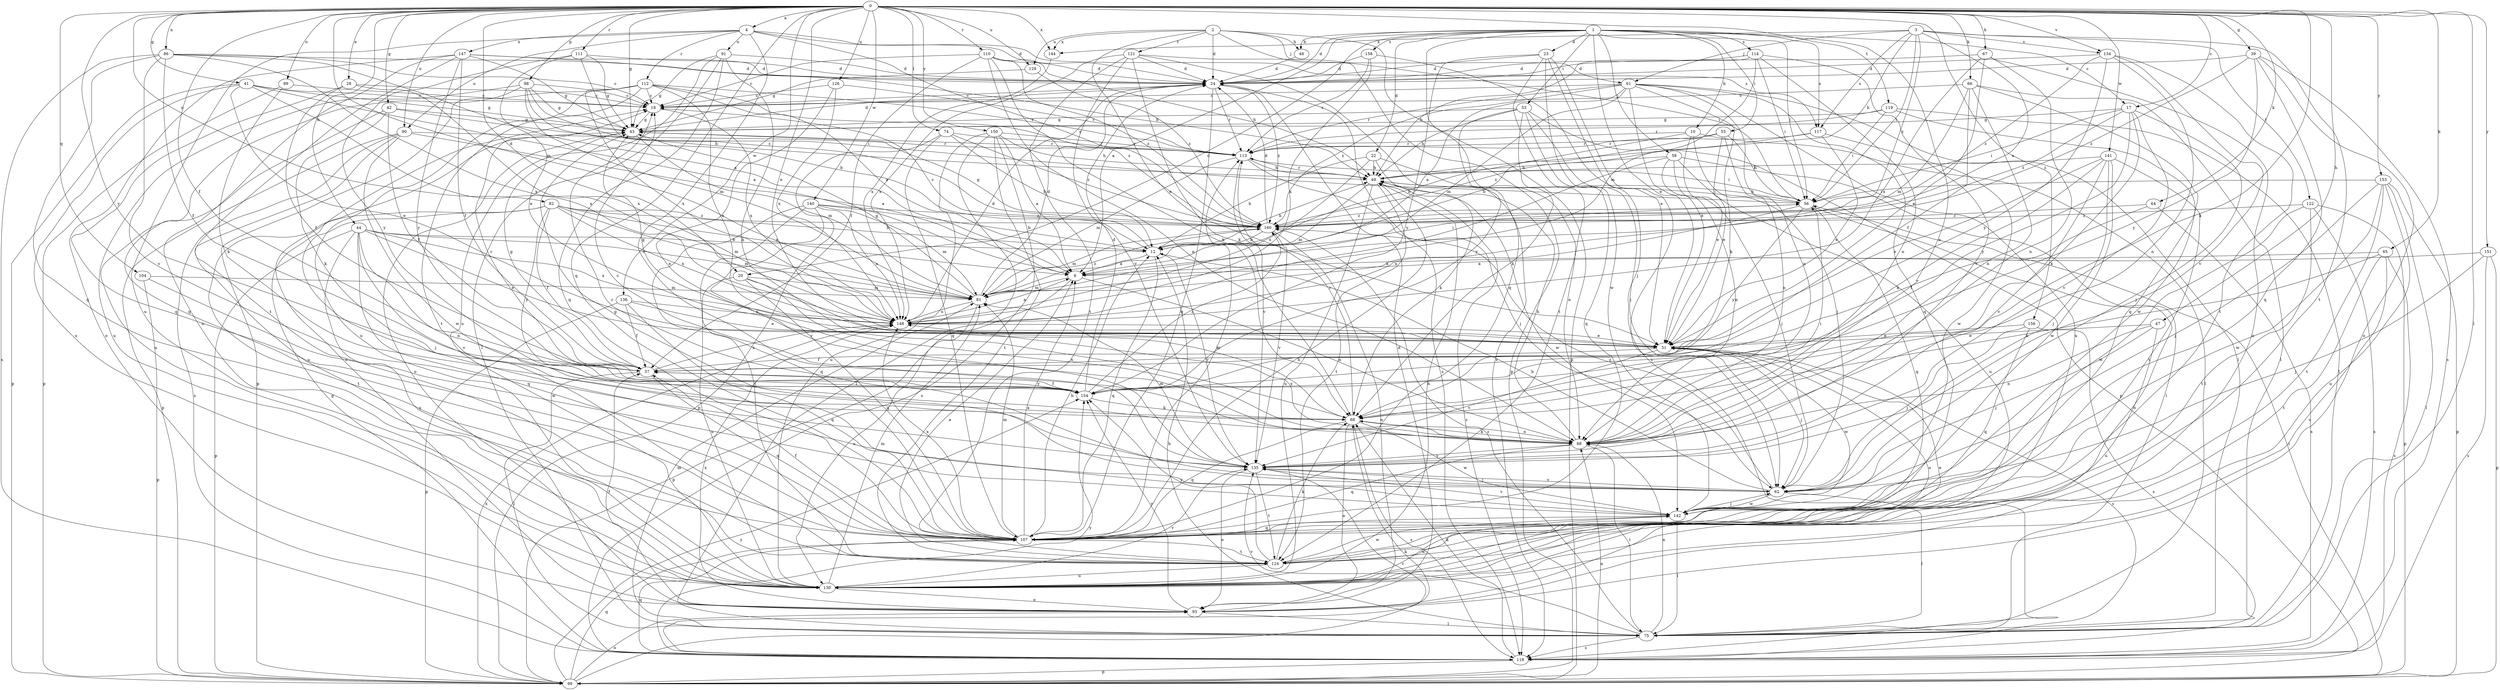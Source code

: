 strict digraph  {
0;
1;
2;
3;
4;
6;
10;
12;
17;
18;
20;
22;
23;
24;
28;
31;
37;
39;
41;
42;
43;
44;
47;
48;
49;
53;
55;
56;
58;
61;
62;
64;
65;
66;
67;
68;
74;
75;
81;
82;
86;
88;
89;
90;
91;
93;
98;
99;
104;
107;
110;
111;
112;
113;
114;
117;
118;
119;
121;
122;
124;
126;
129;
130;
134;
135;
136;
140;
141;
142;
144;
147;
148;
150;
151;
153;
154;
156;
158;
160;
0 -> 4  [label=a];
0 -> 17  [label=c];
0 -> 20  [label=d];
0 -> 28  [label=e];
0 -> 31  [label=e];
0 -> 37  [label=f];
0 -> 39  [label=g];
0 -> 41  [label=g];
0 -> 42  [label=g];
0 -> 43  [label=g];
0 -> 44  [label=h];
0 -> 47  [label=h];
0 -> 64  [label=k];
0 -> 65  [label=k];
0 -> 66  [label=k];
0 -> 67  [label=k];
0 -> 68  [label=k];
0 -> 74  [label=l];
0 -> 75  [label=l];
0 -> 81  [label=m];
0 -> 82  [label=n];
0 -> 86  [label=n];
0 -> 89  [label=o];
0 -> 90  [label=o];
0 -> 98  [label=p];
0 -> 104  [label=q];
0 -> 107  [label=q];
0 -> 110  [label=r];
0 -> 111  [label=r];
0 -> 119  [label=t];
0 -> 126  [label=u];
0 -> 129  [label=u];
0 -> 134  [label=v];
0 -> 136  [label=w];
0 -> 140  [label=w];
0 -> 141  [label=w];
0 -> 144  [label=x];
0 -> 150  [label=y];
0 -> 151  [label=y];
0 -> 153  [label=y];
0 -> 154  [label=y];
0 -> 156  [label=z];
1 -> 6  [label=a];
1 -> 10  [label=b];
1 -> 17  [label=c];
1 -> 20  [label=d];
1 -> 22  [label=d];
1 -> 23  [label=d];
1 -> 24  [label=d];
1 -> 31  [label=e];
1 -> 48  [label=h];
1 -> 53  [label=i];
1 -> 55  [label=i];
1 -> 56  [label=i];
1 -> 58  [label=j];
1 -> 88  [label=n];
1 -> 107  [label=q];
1 -> 114  [label=s];
1 -> 117  [label=s];
1 -> 158  [label=z];
2 -> 24  [label=d];
2 -> 31  [label=e];
2 -> 48  [label=h];
2 -> 56  [label=i];
2 -> 61  [label=j];
2 -> 99  [label=p];
2 -> 121  [label=t];
2 -> 129  [label=u];
2 -> 144  [label=x];
3 -> 6  [label=a];
3 -> 49  [label=h];
3 -> 56  [label=i];
3 -> 61  [label=j];
3 -> 117  [label=s];
3 -> 122  [label=t];
3 -> 124  [label=t];
3 -> 134  [label=v];
3 -> 144  [label=x];
3 -> 160  [label=z];
4 -> 24  [label=d];
4 -> 90  [label=o];
4 -> 91  [label=o];
4 -> 112  [label=r];
4 -> 117  [label=s];
4 -> 130  [label=u];
4 -> 135  [label=v];
4 -> 147  [label=x];
4 -> 160  [label=z];
6 -> 81  [label=m];
6 -> 88  [label=n];
6 -> 99  [label=p];
10 -> 12  [label=b];
10 -> 31  [label=e];
10 -> 62  [label=j];
10 -> 75  [label=l];
10 -> 113  [label=r];
12 -> 6  [label=a];
12 -> 18  [label=c];
12 -> 49  [label=h];
12 -> 56  [label=i];
12 -> 107  [label=q];
12 -> 135  [label=v];
17 -> 43  [label=g];
17 -> 56  [label=i];
17 -> 62  [label=j];
17 -> 68  [label=k];
17 -> 135  [label=v];
17 -> 154  [label=y];
17 -> 160  [label=z];
18 -> 43  [label=g];
18 -> 148  [label=x];
20 -> 68  [label=k];
20 -> 81  [label=m];
20 -> 88  [label=n];
20 -> 107  [label=q];
20 -> 130  [label=u];
22 -> 12  [label=b];
22 -> 49  [label=h];
22 -> 68  [label=k];
22 -> 88  [label=n];
22 -> 148  [label=x];
23 -> 24  [label=d];
23 -> 62  [label=j];
23 -> 118  [label=s];
23 -> 124  [label=t];
23 -> 142  [label=w];
23 -> 154  [label=y];
24 -> 18  [label=c];
24 -> 107  [label=q];
24 -> 113  [label=r];
24 -> 118  [label=s];
24 -> 160  [label=z];
28 -> 18  [label=c];
28 -> 37  [label=f];
28 -> 107  [label=q];
28 -> 148  [label=x];
31 -> 37  [label=f];
31 -> 43  [label=g];
31 -> 62  [label=j];
31 -> 118  [label=s];
31 -> 130  [label=u];
31 -> 135  [label=v];
31 -> 142  [label=w];
37 -> 43  [label=g];
37 -> 75  [label=l];
37 -> 107  [label=q];
37 -> 148  [label=x];
37 -> 154  [label=y];
39 -> 24  [label=d];
39 -> 93  [label=o];
39 -> 107  [label=q];
39 -> 118  [label=s];
39 -> 154  [label=y];
39 -> 160  [label=z];
41 -> 6  [label=a];
41 -> 18  [label=c];
41 -> 31  [label=e];
41 -> 43  [label=g];
41 -> 99  [label=p];
41 -> 130  [label=u];
41 -> 148  [label=x];
42 -> 37  [label=f];
42 -> 43  [label=g];
42 -> 49  [label=h];
42 -> 68  [label=k];
42 -> 130  [label=u];
43 -> 24  [label=d];
43 -> 81  [label=m];
43 -> 93  [label=o];
43 -> 113  [label=r];
44 -> 12  [label=b];
44 -> 31  [label=e];
44 -> 81  [label=m];
44 -> 88  [label=n];
44 -> 99  [label=p];
44 -> 107  [label=q];
44 -> 130  [label=u];
44 -> 135  [label=v];
44 -> 148  [label=x];
47 -> 31  [label=e];
47 -> 62  [label=j];
47 -> 88  [label=n];
47 -> 130  [label=u];
48 -> 24  [label=d];
49 -> 56  [label=i];
49 -> 81  [label=m];
49 -> 113  [label=r];
49 -> 118  [label=s];
49 -> 124  [label=t];
49 -> 130  [label=u];
49 -> 142  [label=w];
53 -> 43  [label=g];
53 -> 49  [label=h];
53 -> 62  [label=j];
53 -> 68  [label=k];
53 -> 99  [label=p];
53 -> 107  [label=q];
53 -> 154  [label=y];
55 -> 12  [label=b];
55 -> 31  [label=e];
55 -> 56  [label=i];
55 -> 88  [label=n];
55 -> 113  [label=r];
56 -> 49  [label=h];
56 -> 93  [label=o];
56 -> 107  [label=q];
56 -> 148  [label=x];
56 -> 154  [label=y];
56 -> 160  [label=z];
58 -> 49  [label=h];
58 -> 62  [label=j];
58 -> 75  [label=l];
58 -> 88  [label=n];
58 -> 130  [label=u];
58 -> 148  [label=x];
61 -> 6  [label=a];
61 -> 18  [label=c];
61 -> 31  [label=e];
61 -> 68  [label=k];
61 -> 75  [label=l];
61 -> 81  [label=m];
61 -> 88  [label=n];
61 -> 107  [label=q];
61 -> 113  [label=r];
61 -> 130  [label=u];
61 -> 160  [label=z];
62 -> 12  [label=b];
62 -> 18  [label=c];
62 -> 43  [label=g];
62 -> 75  [label=l];
62 -> 135  [label=v];
62 -> 142  [label=w];
62 -> 160  [label=z];
64 -> 37  [label=f];
64 -> 118  [label=s];
64 -> 160  [label=z];
65 -> 6  [label=a];
65 -> 68  [label=k];
65 -> 118  [label=s];
65 -> 124  [label=t];
65 -> 130  [label=u];
66 -> 18  [label=c];
66 -> 37  [label=f];
66 -> 75  [label=l];
66 -> 81  [label=m];
66 -> 88  [label=n];
66 -> 107  [label=q];
67 -> 24  [label=d];
67 -> 31  [label=e];
67 -> 88  [label=n];
67 -> 93  [label=o];
67 -> 148  [label=x];
68 -> 88  [label=n];
68 -> 93  [label=o];
68 -> 107  [label=q];
68 -> 113  [label=r];
68 -> 118  [label=s];
68 -> 142  [label=w];
74 -> 12  [label=b];
74 -> 99  [label=p];
74 -> 107  [label=q];
74 -> 113  [label=r];
74 -> 160  [label=z];
75 -> 12  [label=b];
75 -> 81  [label=m];
75 -> 88  [label=n];
75 -> 118  [label=s];
75 -> 135  [label=v];
75 -> 160  [label=z];
81 -> 24  [label=d];
81 -> 43  [label=g];
81 -> 130  [label=u];
81 -> 148  [label=x];
81 -> 160  [label=z];
82 -> 6  [label=a];
82 -> 12  [label=b];
82 -> 37  [label=f];
82 -> 62  [label=j];
82 -> 81  [label=m];
82 -> 124  [label=t];
82 -> 148  [label=x];
82 -> 154  [label=y];
82 -> 160  [label=z];
86 -> 6  [label=a];
86 -> 18  [label=c];
86 -> 24  [label=d];
86 -> 37  [label=f];
86 -> 107  [label=q];
86 -> 118  [label=s];
86 -> 135  [label=v];
86 -> 148  [label=x];
88 -> 18  [label=c];
88 -> 49  [label=h];
88 -> 56  [label=i];
88 -> 68  [label=k];
88 -> 75  [label=l];
88 -> 107  [label=q];
88 -> 135  [label=v];
88 -> 148  [label=x];
89 -> 18  [label=c];
89 -> 68  [label=k];
89 -> 99  [label=p];
90 -> 6  [label=a];
90 -> 99  [label=p];
90 -> 113  [label=r];
90 -> 118  [label=s];
90 -> 130  [label=u];
90 -> 142  [label=w];
91 -> 24  [label=d];
91 -> 43  [label=g];
91 -> 68  [label=k];
91 -> 75  [label=l];
91 -> 107  [label=q];
91 -> 130  [label=u];
93 -> 18  [label=c];
93 -> 24  [label=d];
93 -> 37  [label=f];
93 -> 75  [label=l];
93 -> 148  [label=x];
93 -> 154  [label=y];
98 -> 12  [label=b];
98 -> 18  [label=c];
98 -> 43  [label=g];
98 -> 56  [label=i];
98 -> 81  [label=m];
98 -> 107  [label=q];
98 -> 130  [label=u];
99 -> 56  [label=i];
99 -> 68  [label=k];
99 -> 88  [label=n];
99 -> 93  [label=o];
99 -> 107  [label=q];
99 -> 148  [label=x];
99 -> 154  [label=y];
104 -> 81  [label=m];
104 -> 99  [label=p];
104 -> 142  [label=w];
107 -> 6  [label=a];
107 -> 12  [label=b];
107 -> 37  [label=f];
107 -> 49  [label=h];
107 -> 81  [label=m];
107 -> 113  [label=r];
107 -> 124  [label=t];
107 -> 148  [label=x];
110 -> 18  [label=c];
110 -> 24  [label=d];
110 -> 37  [label=f];
110 -> 49  [label=h];
110 -> 68  [label=k];
110 -> 88  [label=n];
110 -> 160  [label=z];
111 -> 24  [label=d];
111 -> 31  [label=e];
111 -> 43  [label=g];
111 -> 154  [label=y];
111 -> 160  [label=z];
112 -> 6  [label=a];
112 -> 18  [label=c];
112 -> 31  [label=e];
112 -> 99  [label=p];
112 -> 113  [label=r];
112 -> 124  [label=t];
112 -> 130  [label=u];
112 -> 148  [label=x];
112 -> 160  [label=z];
113 -> 49  [label=h];
113 -> 56  [label=i];
113 -> 62  [label=j];
113 -> 81  [label=m];
113 -> 135  [label=v];
114 -> 24  [label=d];
114 -> 49  [label=h];
114 -> 56  [label=i];
114 -> 81  [label=m];
114 -> 88  [label=n];
114 -> 135  [label=v];
117 -> 31  [label=e];
117 -> 113  [label=r];
117 -> 142  [label=w];
117 -> 160  [label=z];
118 -> 43  [label=g];
118 -> 68  [label=k];
118 -> 99  [label=p];
118 -> 107  [label=q];
118 -> 135  [label=v];
118 -> 154  [label=y];
119 -> 43  [label=g];
119 -> 56  [label=i];
119 -> 75  [label=l];
119 -> 113  [label=r];
119 -> 142  [label=w];
121 -> 24  [label=d];
121 -> 68  [label=k];
121 -> 99  [label=p];
121 -> 118  [label=s];
121 -> 124  [label=t];
121 -> 135  [label=v];
121 -> 148  [label=x];
122 -> 99  [label=p];
122 -> 118  [label=s];
122 -> 124  [label=t];
122 -> 142  [label=w];
122 -> 160  [label=z];
124 -> 6  [label=a];
124 -> 68  [label=k];
124 -> 130  [label=u];
124 -> 142  [label=w];
124 -> 154  [label=y];
126 -> 18  [label=c];
126 -> 88  [label=n];
126 -> 113  [label=r];
126 -> 148  [label=x];
129 -> 43  [label=g];
129 -> 160  [label=z];
130 -> 31  [label=e];
130 -> 49  [label=h];
130 -> 81  [label=m];
130 -> 93  [label=o];
130 -> 135  [label=v];
130 -> 142  [label=w];
134 -> 24  [label=d];
134 -> 88  [label=n];
134 -> 124  [label=t];
134 -> 135  [label=v];
134 -> 154  [label=y];
134 -> 160  [label=z];
135 -> 62  [label=j];
135 -> 81  [label=m];
135 -> 93  [label=o];
135 -> 124  [label=t];
136 -> 31  [label=e];
136 -> 37  [label=f];
136 -> 99  [label=p];
136 -> 107  [label=q];
136 -> 148  [label=x];
140 -> 12  [label=b];
140 -> 81  [label=m];
140 -> 107  [label=q];
140 -> 124  [label=t];
140 -> 135  [label=v];
140 -> 148  [label=x];
140 -> 160  [label=z];
141 -> 31  [label=e];
141 -> 49  [label=h];
141 -> 62  [label=j];
141 -> 68  [label=k];
141 -> 124  [label=t];
141 -> 135  [label=v];
141 -> 142  [label=w];
142 -> 62  [label=j];
142 -> 75  [label=l];
142 -> 107  [label=q];
142 -> 135  [label=v];
144 -> 148  [label=x];
147 -> 24  [label=d];
147 -> 37  [label=f];
147 -> 43  [label=g];
147 -> 49  [label=h];
147 -> 93  [label=o];
147 -> 124  [label=t];
147 -> 130  [label=u];
147 -> 154  [label=y];
148 -> 6  [label=a];
148 -> 24  [label=d];
148 -> 31  [label=e];
150 -> 6  [label=a];
150 -> 49  [label=h];
150 -> 75  [label=l];
150 -> 113  [label=r];
150 -> 118  [label=s];
150 -> 124  [label=t];
150 -> 130  [label=u];
151 -> 6  [label=a];
151 -> 62  [label=j];
151 -> 99  [label=p];
151 -> 118  [label=s];
153 -> 56  [label=i];
153 -> 62  [label=j];
153 -> 75  [label=l];
153 -> 99  [label=p];
153 -> 124  [label=t];
153 -> 130  [label=u];
153 -> 142  [label=w];
154 -> 18  [label=c];
154 -> 24  [label=d];
154 -> 37  [label=f];
154 -> 68  [label=k];
154 -> 160  [label=z];
156 -> 31  [label=e];
156 -> 62  [label=j];
156 -> 107  [label=q];
156 -> 118  [label=s];
158 -> 24  [label=d];
158 -> 31  [label=e];
158 -> 113  [label=r];
158 -> 148  [label=x];
160 -> 12  [label=b];
160 -> 24  [label=d];
160 -> 43  [label=g];
160 -> 81  [label=m];
160 -> 93  [label=o];
160 -> 135  [label=v];
}

